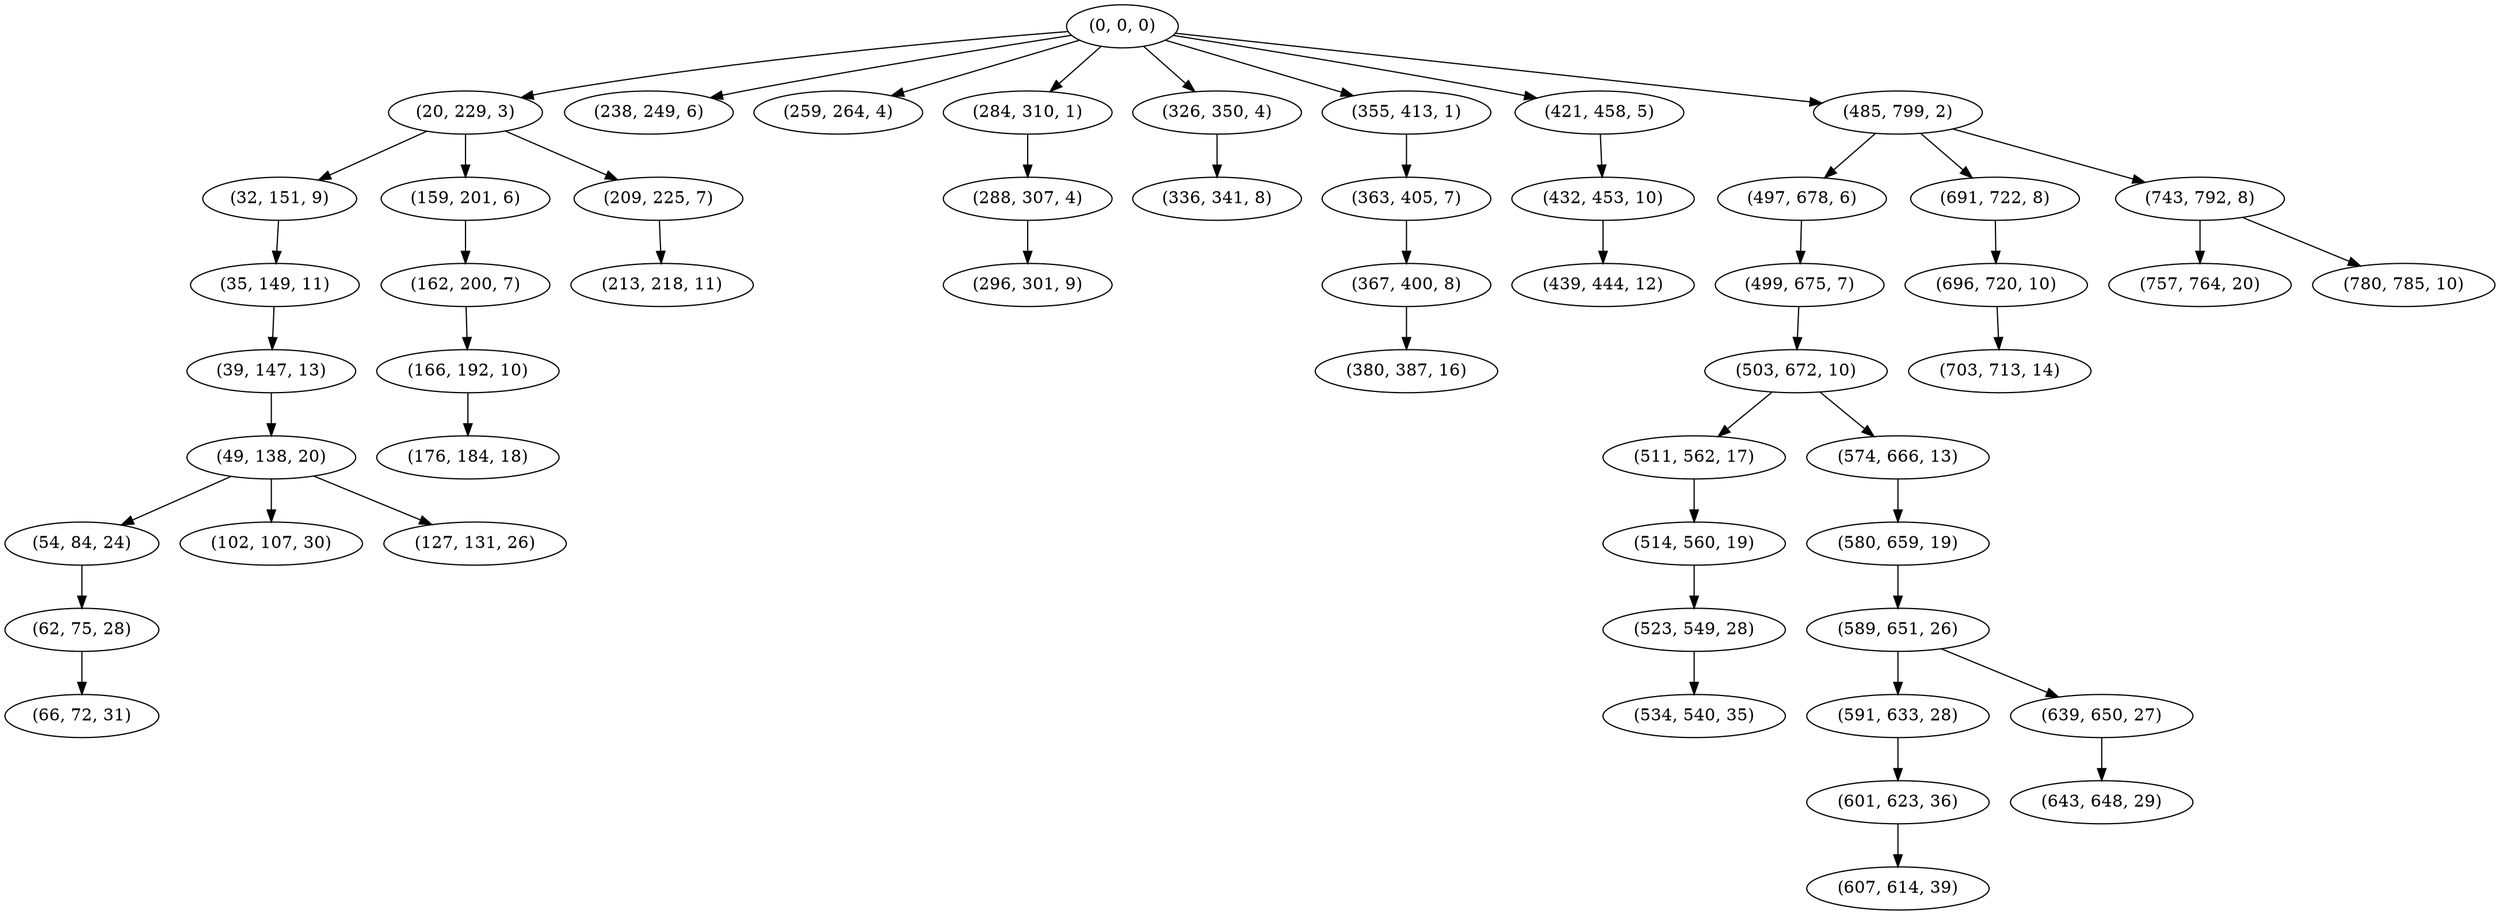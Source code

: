 digraph tree {
    "(0, 0, 0)";
    "(20, 229, 3)";
    "(32, 151, 9)";
    "(35, 149, 11)";
    "(39, 147, 13)";
    "(49, 138, 20)";
    "(54, 84, 24)";
    "(62, 75, 28)";
    "(66, 72, 31)";
    "(102, 107, 30)";
    "(127, 131, 26)";
    "(159, 201, 6)";
    "(162, 200, 7)";
    "(166, 192, 10)";
    "(176, 184, 18)";
    "(209, 225, 7)";
    "(213, 218, 11)";
    "(238, 249, 6)";
    "(259, 264, 4)";
    "(284, 310, 1)";
    "(288, 307, 4)";
    "(296, 301, 9)";
    "(326, 350, 4)";
    "(336, 341, 8)";
    "(355, 413, 1)";
    "(363, 405, 7)";
    "(367, 400, 8)";
    "(380, 387, 16)";
    "(421, 458, 5)";
    "(432, 453, 10)";
    "(439, 444, 12)";
    "(485, 799, 2)";
    "(497, 678, 6)";
    "(499, 675, 7)";
    "(503, 672, 10)";
    "(511, 562, 17)";
    "(514, 560, 19)";
    "(523, 549, 28)";
    "(534, 540, 35)";
    "(574, 666, 13)";
    "(580, 659, 19)";
    "(589, 651, 26)";
    "(591, 633, 28)";
    "(601, 623, 36)";
    "(607, 614, 39)";
    "(639, 650, 27)";
    "(643, 648, 29)";
    "(691, 722, 8)";
    "(696, 720, 10)";
    "(703, 713, 14)";
    "(743, 792, 8)";
    "(757, 764, 20)";
    "(780, 785, 10)";
    "(0, 0, 0)" -> "(20, 229, 3)";
    "(0, 0, 0)" -> "(238, 249, 6)";
    "(0, 0, 0)" -> "(259, 264, 4)";
    "(0, 0, 0)" -> "(284, 310, 1)";
    "(0, 0, 0)" -> "(326, 350, 4)";
    "(0, 0, 0)" -> "(355, 413, 1)";
    "(0, 0, 0)" -> "(421, 458, 5)";
    "(0, 0, 0)" -> "(485, 799, 2)";
    "(20, 229, 3)" -> "(32, 151, 9)";
    "(20, 229, 3)" -> "(159, 201, 6)";
    "(20, 229, 3)" -> "(209, 225, 7)";
    "(32, 151, 9)" -> "(35, 149, 11)";
    "(35, 149, 11)" -> "(39, 147, 13)";
    "(39, 147, 13)" -> "(49, 138, 20)";
    "(49, 138, 20)" -> "(54, 84, 24)";
    "(49, 138, 20)" -> "(102, 107, 30)";
    "(49, 138, 20)" -> "(127, 131, 26)";
    "(54, 84, 24)" -> "(62, 75, 28)";
    "(62, 75, 28)" -> "(66, 72, 31)";
    "(159, 201, 6)" -> "(162, 200, 7)";
    "(162, 200, 7)" -> "(166, 192, 10)";
    "(166, 192, 10)" -> "(176, 184, 18)";
    "(209, 225, 7)" -> "(213, 218, 11)";
    "(284, 310, 1)" -> "(288, 307, 4)";
    "(288, 307, 4)" -> "(296, 301, 9)";
    "(326, 350, 4)" -> "(336, 341, 8)";
    "(355, 413, 1)" -> "(363, 405, 7)";
    "(363, 405, 7)" -> "(367, 400, 8)";
    "(367, 400, 8)" -> "(380, 387, 16)";
    "(421, 458, 5)" -> "(432, 453, 10)";
    "(432, 453, 10)" -> "(439, 444, 12)";
    "(485, 799, 2)" -> "(497, 678, 6)";
    "(485, 799, 2)" -> "(691, 722, 8)";
    "(485, 799, 2)" -> "(743, 792, 8)";
    "(497, 678, 6)" -> "(499, 675, 7)";
    "(499, 675, 7)" -> "(503, 672, 10)";
    "(503, 672, 10)" -> "(511, 562, 17)";
    "(503, 672, 10)" -> "(574, 666, 13)";
    "(511, 562, 17)" -> "(514, 560, 19)";
    "(514, 560, 19)" -> "(523, 549, 28)";
    "(523, 549, 28)" -> "(534, 540, 35)";
    "(574, 666, 13)" -> "(580, 659, 19)";
    "(580, 659, 19)" -> "(589, 651, 26)";
    "(589, 651, 26)" -> "(591, 633, 28)";
    "(589, 651, 26)" -> "(639, 650, 27)";
    "(591, 633, 28)" -> "(601, 623, 36)";
    "(601, 623, 36)" -> "(607, 614, 39)";
    "(639, 650, 27)" -> "(643, 648, 29)";
    "(691, 722, 8)" -> "(696, 720, 10)";
    "(696, 720, 10)" -> "(703, 713, 14)";
    "(743, 792, 8)" -> "(757, 764, 20)";
    "(743, 792, 8)" -> "(780, 785, 10)";
}
